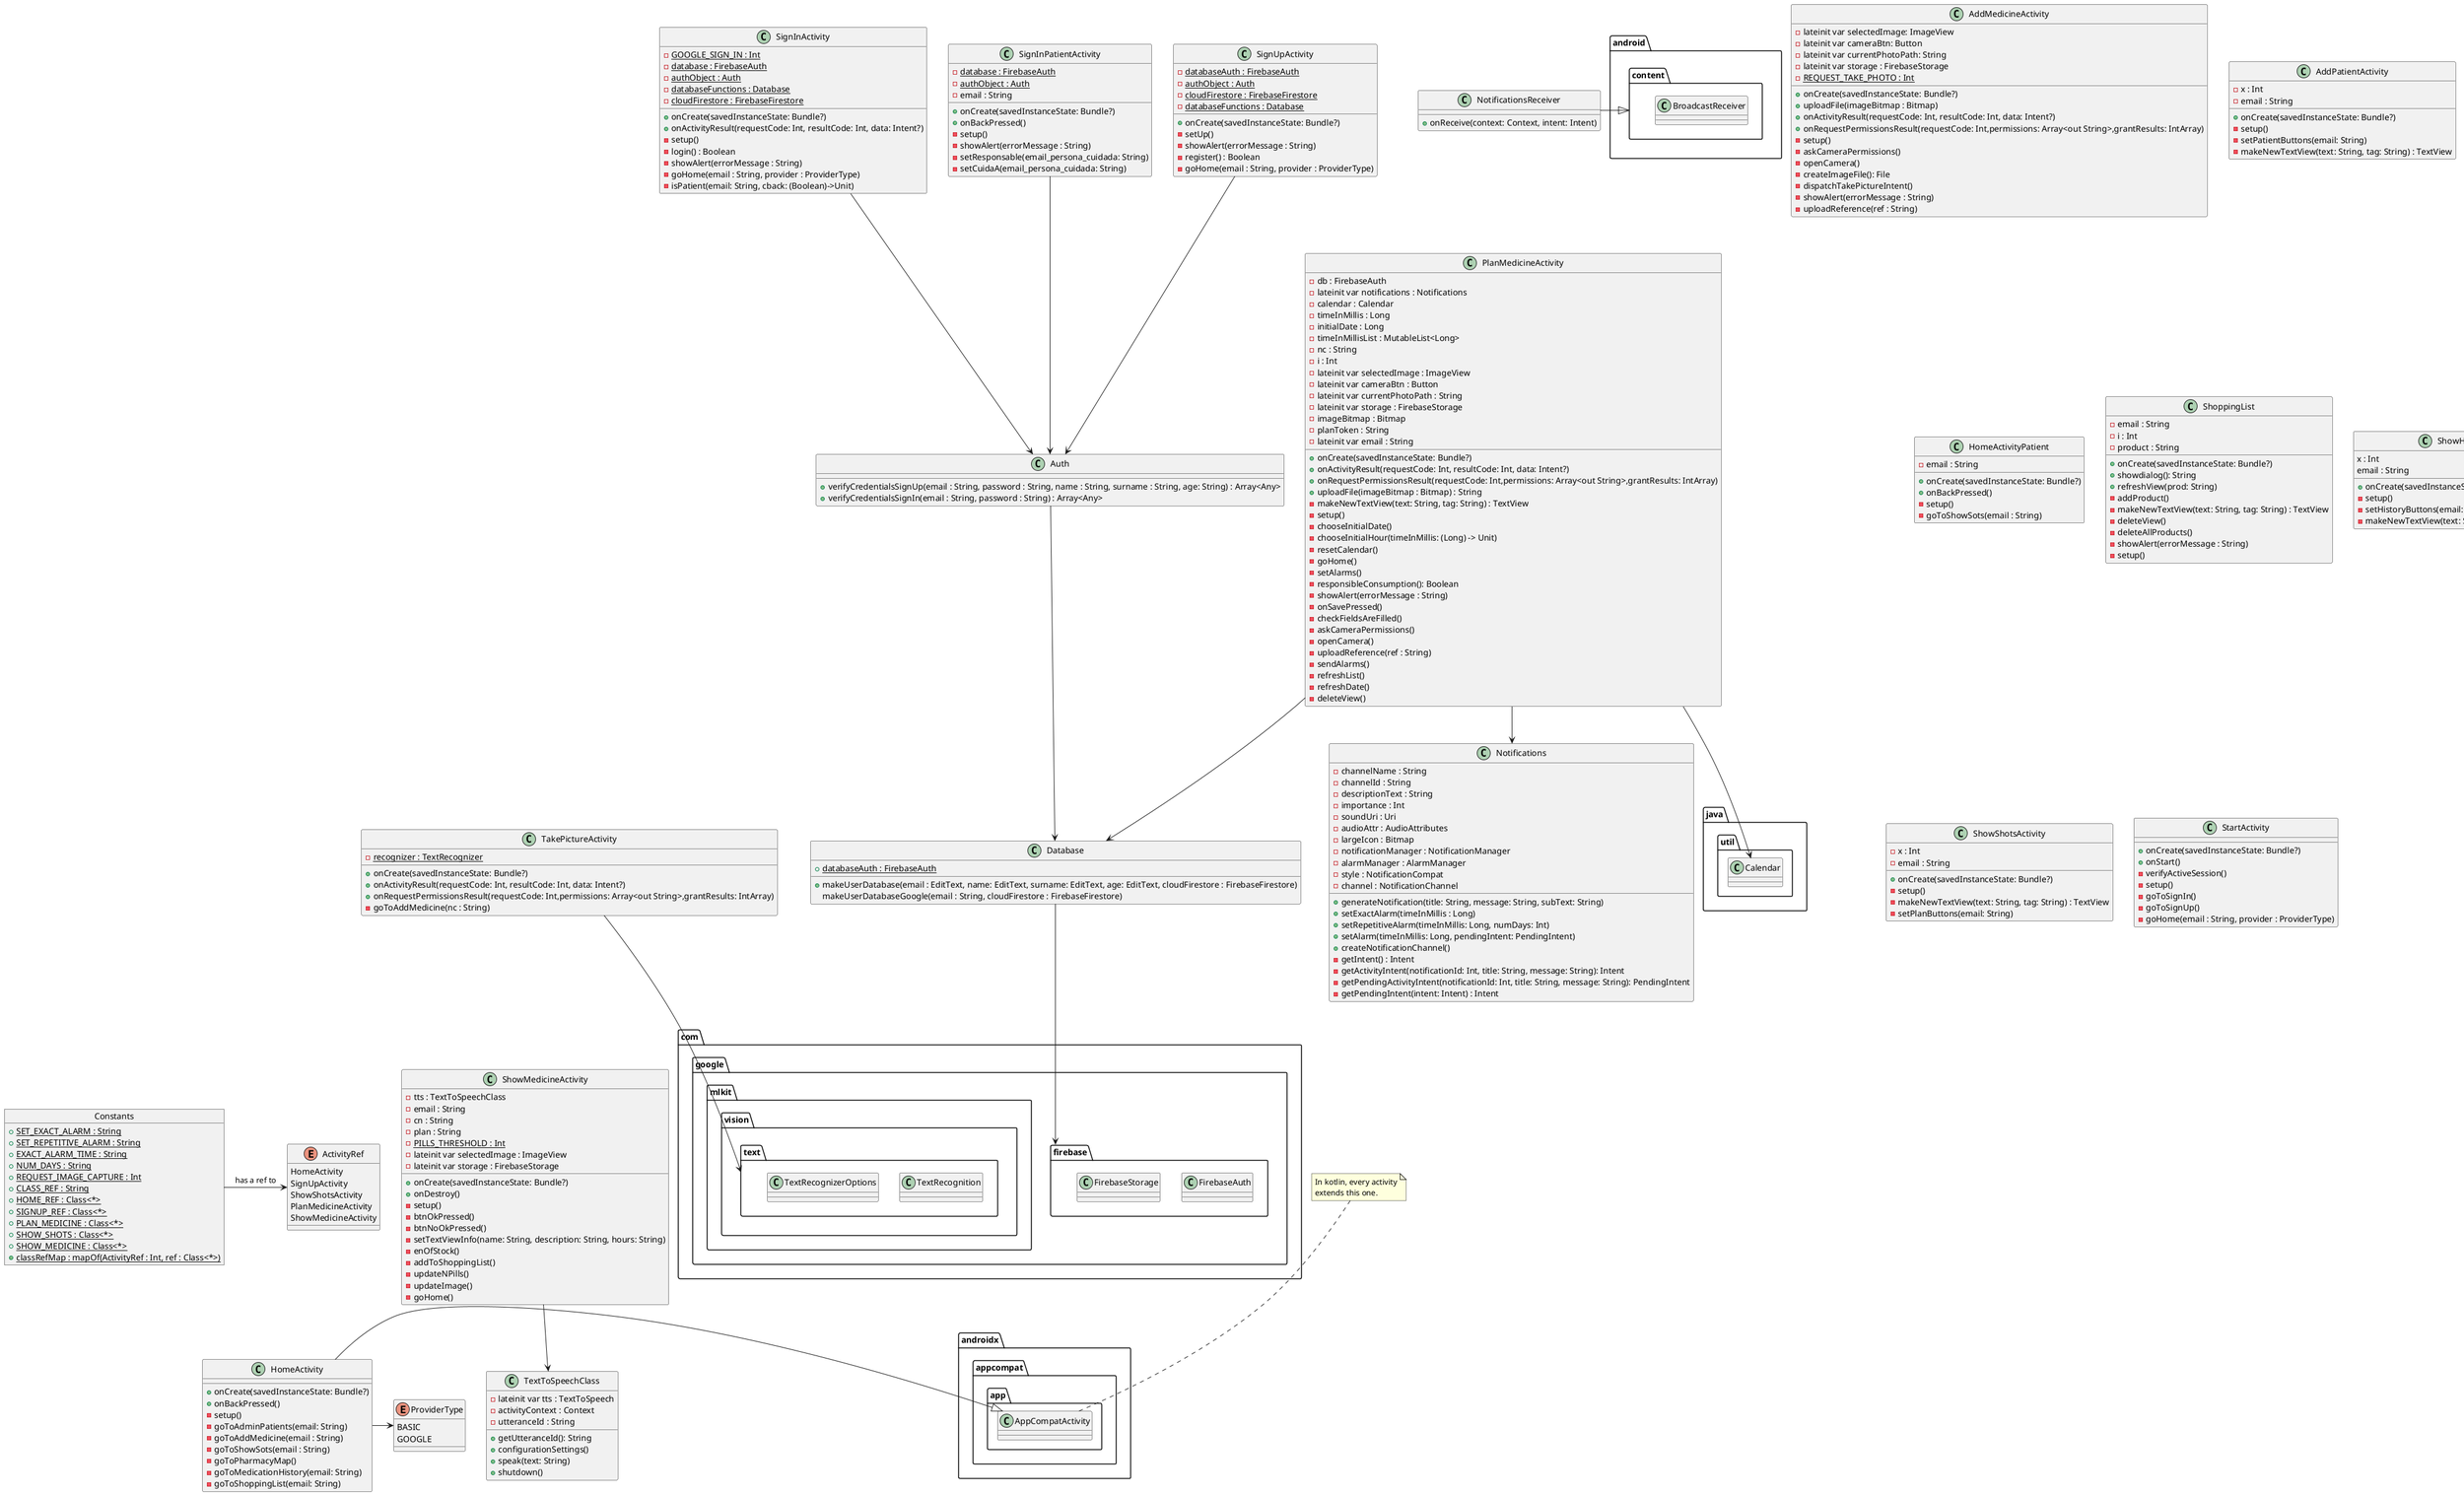 @startuml

'------ CLASSES ---------

class AddMedicineActivity {
 - lateinit var selectedImage: ImageView
 - lateinit var cameraBtn: Button
 - lateinit var currentPhotoPath: String
 - lateinit var storage : FirebaseStorage
 - {static} REQUEST_TAKE_PHOTO : Int

 + onCreate(savedInstanceState: Bundle?)
 + uploadFile(imageBitmap : Bitmap)
 + onActivityResult(requestCode: Int, resultCode: Int, data: Intent?)
 + onRequestPermissionsResult(requestCode: Int,permissions: Array<out String>,grantResults: IntArray)
 - setup()
 - askCameraPermissions()
 - openCamera()
 - createImageFile(): File
 - dispatchTakePictureIntent()
 - showAlert(errorMessage : String)
 - uploadReference(ref : String)
}

class AddPatientActivity {
 - x : Int
 - email : String

 + onCreate(savedInstanceState: Bundle?)
 - setup()
 - setPatientButtons(email: String)
 - makeNewTextView(text: String, tag: String) : TextView
}

class Auth {
 + verifyCredentialsSignUp(email : String, password : String, name : String, surname : String, age: String) : Array<Any>
 + verifyCredentialsSignIn(email : String, password : String) : Array<Any>
}

object Constants {
 + {static} SET_EXACT_ALARM : String
 + {static} SET_REPETITIVE_ALARM : String
 + {static} EXACT_ALARM_TIME : String
 + {static} NUM_DAYS : String
 + {static} REQUEST_IMAGE_CAPTURE : Int
 + {static} CLASS_REF : String
 + {static} HOME_REF : Class<*>
 + {static} SIGNUP_REF : Class<*>
 + {static} PLAN_MEDICINE : Class<*>
 + {static} SHOW_SHOTS : Class<*>
 + {static} SHOW_MEDICINE : Class<*>
 + {static} classRefMap : mapOf(ActivityRef : Int, ref : Class<*>)
}

enum ActivityRef {
 HomeActivity
 SignUpActivity
 ShowShotsActivity
 PlanMedicineActivity
 ShowMedicineActivity
}

class Database {
 + {static} databaseAuth : FirebaseAuth

 +makeUserDatabase(email : EditText, name: EditText, surname: EditText, age: EditText, cloudFirestore : FirebaseFirestore)
 makeUserDatabaseGoogle(email : String, cloudFirestore : FirebaseFirestore)
}

enum ProviderType {
 BASIC
 GOOGLE
}

class HomeActivity {
 + onCreate(savedInstanceState: Bundle?)
 + onBackPressed()
 - setup()
 - goToAdminPatients(email: String)
 - goToAddMedicine(email : String)
 - goToShowSots(email : String)
 - goToPharmacyMap()
 - goToMedicationHistory(email: String)
 - goToShoppingList(email: String)
}

class HomeActivityCuidador {
 - email : String

 + onCreate(savedInstanceState: Bundle?)
 + onBackPressed()
 - setup()
 - goToAddMedicine()
 - goToShowSots(email : String)
 - goToMedicationHistory()
}

class HomeActivityPatient {
 - email : String

 + onCreate(savedInstanceState: Bundle?)
 + onBackPressed()
 - setup()
 - goToShowSots(email : String)
}

class Notifications {
 - channelName : String
 - channelId : String
 - descriptionText : String
 - importance : Int
 - soundUri : Uri
 - audioAttr : AudioAttributes
 - largeIcon : Bitmap
 - notificationManager : NotificationManager
 - alarmManager : AlarmManager
 - style : NotificationCompat
 - channel : NotificationChannel

 + generateNotification(title: String, message: String, subText: String)
 + setExactAlarm(timeInMillis : Long)
 + setRepetitiveAlarm(timeInMillis: Long, numDays: Int)
 + setAlarm(timeInMillis: Long, pendingIntent: PendingIntent)
 + createNotificationChannel()
 - getIntent() : Intent
 - getActivityIntent(notificationId: Int, title: String, message: String): Intent
 - getPendingActivityIntent(notificationId: Int, title: String, message: String): PendingIntent
 - getPendingIntent(intent: Intent) : Intent
}

class NotificationsReceiver {
 + onReceive(context: Context, intent: Intent)
}

class PlanMedicineActivity {
 - db : FirebaseAuth
 - lateinit var notifications : Notifications
 - calendar : Calendar
 - timeInMillis : Long
 - initialDate : Long
 - timeInMillisList : MutableList<Long>
 - nc : String
 - i : Int
 - lateinit var selectedImage : ImageView
 - lateinit var cameraBtn : Button
 - lateinit var currentPhotoPath : String
 - lateinit var storage : FirebaseStorage
 - imageBitmap : Bitmap
 - planToken : String
 - lateinit var email : String

 + onCreate(savedInstanceState: Bundle?)
 + onActivityResult(requestCode: Int, resultCode: Int, data: Intent?)
 + onRequestPermissionsResult(requestCode: Int,permissions: Array<out String>,grantResults: IntArray)
 + uploadFile(imageBitmap : Bitmap) : String
 - makeNewTextView(text: String, tag: String) : TextView
 - setup()
 - chooseInitialDate()
 - chooseInitialHour(timeInMillis: (Long) -> Unit)
 - resetCalendar()
 - goHome()
 - setAlarms()
 - responsibleConsumption(): Boolean
 - showAlert(errorMessage : String)
 - onSavePressed()
 - checkFieldsAreFilled()
 - askCameraPermissions()
 - openCamera()
 - uploadReference(ref : String)
 - sendAlarms()
 - refreshList()
 - refreshDate()
 - deleteView()
}

object RandomUtils {
 - randomInt : Int

 + getRandomInt() : Int
 + dateFormatter(timeInMillis: Long) : String
 + hourFormatter(timeInMillis: Long) : String
 + dayFormatter(timeInMillis: Long) : String
 + getMedicineName(cn: String, cback: (String)->Unit)
 + getMedicineDescription(cn: String, cback: (String)->Unit)
 + getNPills(plan: String, email: String, cback: (Int)->Unit)
 + getNCFromString(text: String): String
 + deleteResponsable(email: String, email_persona_cuidada: String, cback: (Boolean) -> Unit)
 + deleteCuidaA(email: String, email_persona_cuidada: String, cback: (Boolean) -> Unit)
}

class ShoppingList {
 - email : String
 - i : Int
 - product : String

 + onCreate(savedInstanceState: Bundle?)
 + showdialog(): String
 + refreshView(prod: String)
 - addProduct()
 - makeNewTextView(text: String, tag: String) : TextView
 - deleteView()
 - deleteAllProducts()
 - showAlert(errorMessage : String)
 - setup()
}

class ShowHistoryActivity {
 x : Int
 email : String

 + onCreate(savedInstanceState: Bundle?)
 - setup()
 - setHistoryButtons(email: String)
 - makeNewTextView(text: String, tag: String) : TextView
}

class ShowMedicineActivity {
 - tts : TextToSpeechClass
 - email : String
 - cn : String
 - plan : String
 - {static} PILLS_THRESHOLD : Int
 - lateinit var selectedImage : ImageView
 - lateinit var storage : FirebaseStorage

 + onCreate(savedInstanceState: Bundle?)
 + onDestroy()
 - setup()
 - btnOkPressed()
 - btnNoOkPressed()
 - setTextViewInfo(name: String, description: String, hours: String)
 - enOfStock()
 - addToShoppingList()
 - updateNPills()
 - updateImage()
 - goHome()
}

class ShowShotsActivity {
 - x : Int
 - email : String

 + onCreate(savedInstanceState: Bundle?)
 - setup()
 - makeNewTextView(text: String, tag: String) : TextView
 - setPlanButtons(email: String)
}

class SignInActivity {
 - {static} GOOGLE_SIGN_IN : Int
 - {static} database : FirebaseAuth
 - {static} authObject : Auth
 - {static} databaseFunctions : Database
 - {static} cloudFirestore : FirebaseFirestore

 + onCreate(savedInstanceState: Bundle?)
 + onActivityResult(requestCode: Int, resultCode: Int, data: Intent?)
 - setup()
 - login() : Boolean
 - showAlert(errorMessage : String)
 - goHome(email : String, provider : ProviderType)
 - isPatient(email: String, cback: (Boolean)->Unit)
}

class SignInPatientActivity {
 - {static} database : FirebaseAuth
 - {static} authObject : Auth
 - email : String

 + onCreate(savedInstanceState: Bundle?)
 + onBackPressed()
 - setup()
 - showAlert(errorMessage : String)
 - setResponsable(email_persona_cuidada: String)
 - setCuidaA(email_persona_cuidada: String)
}

class SignUpActivity {
 - {static} databaseAuth : FirebaseAuth
 - {static} authObject : Auth
 - {static} cloudFirestore : FirebaseFirestore
 - {static} databaseFunctions : Database

 + onCreate(savedInstanceState: Bundle?)
 - setUp()
 - showAlert(errorMessage : String)
 - register() : Boolean
 - goHome(email : String, provider : ProviderType)
}

class StartActivity {
 + onCreate(savedInstanceState: Bundle?)
 + onStart()
 - verifyActiveSession()
 - setup()
 - goToSignIn()
 - goToSignUp()
 - goHome(email : String, provider : ProviderType)
}

class TakePictureActivity {
 - {static} recognizer : TextRecognizer

 + onCreate(savedInstanceState: Bundle?)
 + onActivityResult(requestCode: Int, resultCode: Int, data: Intent?)
 + onRequestPermissionsResult(requestCode: Int,permissions: Array<out String>,grantResults: IntArray)
 - goToAddMedicine(nc : String)
}

class TextToSpeechClass {
 - lateinit var tts : TextToSpeech
 - activityContext : Context
 - utteranceId : String

 + getUtteranceId(): String
 + configurationSettings()
 + speak(text: String)
 + shutdown()
}

package "android.content" {
 class BroadcastReceiver
}

package "androidx.appcompat.app" {
 class AppCompatActivity
}

package "java.util" {
 class Calendar
}

package "com.google.firebase" {
 class FirebaseAuth
 class FirebaseStorage
}

package "com.google.mlkit.vision.text" {
 class TextRecognition
 class TextRecognizerOptions
}

'----- RELATIONS --------

HomeActivity -right> ProviderType
Constants -[hidden]-> HomeActivity
AppCompatActivity -[hidden]> HomeActivity
note top of AppCompatActivity : In kotlin, every activity\nextends this one.
HomeActivity -|> AppCompatActivity
note top of RandomUtils : Class of various utilities \nto avoid repeating code.
SignInActivity --> Auth
SignUpActivity --> Auth
SignInPatientActivity --> Auth
Auth --> Database
PlanMedicineActivity --> Database
PlanMedicineActivity --> Calendar
PlanMedicineActivity --> Notifications
Database --> "com.google.firebase"
Constants -> ActivityRef : has a ref to
NotificationsReceiver -right-|> "android.content"
TakePictureActivity --> "com.google.mlkit.vision.text"
ShowMedicineActivity --> TextToSpeechClass
ShowMedicineActivity -[hidden]-> HomeActivity
TakePictureActivity -[hidden]-> ShowMedicineActivity

@enduml